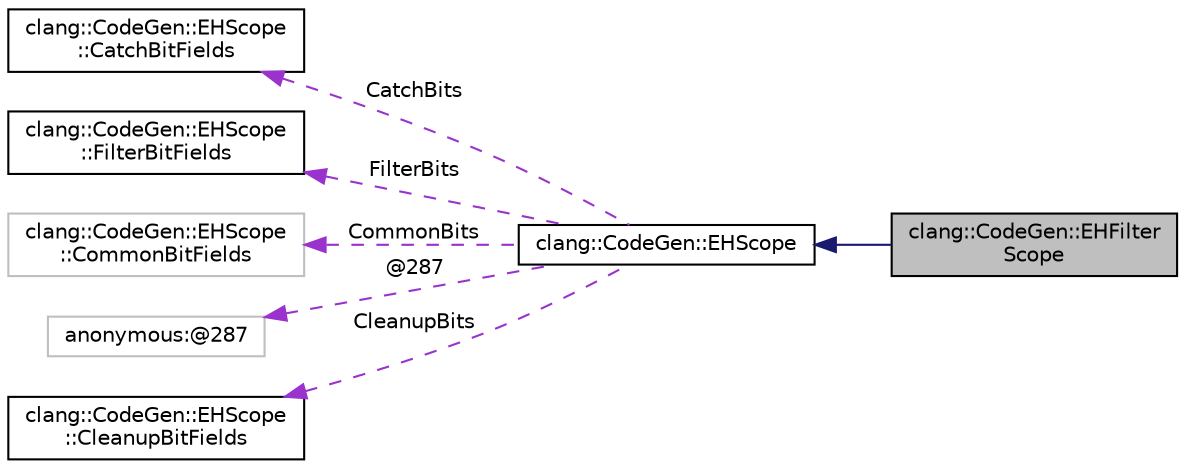 digraph "clang::CodeGen::EHFilterScope"
{
 // LATEX_PDF_SIZE
  bgcolor="transparent";
  edge [fontname="Helvetica",fontsize="10",labelfontname="Helvetica",labelfontsize="10"];
  node [fontname="Helvetica",fontsize="10",shape=record];
  rankdir="LR";
  Node1 [label="clang::CodeGen::EHFilter\lScope",height=0.2,width=0.4,color="black", fillcolor="grey75", style="filled", fontcolor="black",tooltip="An exceptions scope which filters exceptions thrown through it."];
  Node2 -> Node1 [dir="back",color="midnightblue",fontsize="10",style="solid",fontname="Helvetica"];
  Node2 [label="clang::CodeGen::EHScope",height=0.2,width=0.4,color="black",URL="$classclang_1_1CodeGen_1_1EHScope.html",tooltip="A protected scope for zero-cost EH handling."];
  Node3 -> Node2 [dir="back",color="darkorchid3",fontsize="10",style="dashed",label=" CatchBits" ,fontname="Helvetica"];
  Node3 [label="clang::CodeGen::EHScope\l::CatchBitFields",height=0.2,width=0.4,color="black",URL="$classclang_1_1CodeGen_1_1EHScope_1_1CatchBitFields.html",tooltip=" "];
  Node4 -> Node2 [dir="back",color="darkorchid3",fontsize="10",style="dashed",label=" FilterBits" ,fontname="Helvetica"];
  Node4 [label="clang::CodeGen::EHScope\l::FilterBitFields",height=0.2,width=0.4,color="black",URL="$classclang_1_1CodeGen_1_1EHScope_1_1FilterBitFields.html",tooltip=" "];
  Node5 -> Node2 [dir="back",color="darkorchid3",fontsize="10",style="dashed",label=" CommonBits" ,fontname="Helvetica"];
  Node5 [label="clang::CodeGen::EHScope\l::CommonBitFields",height=0.2,width=0.4,color="grey75",tooltip=" "];
  Node6 -> Node2 [dir="back",color="darkorchid3",fontsize="10",style="dashed",label=" @287" ,fontname="Helvetica"];
  Node6 [label="anonymous:@287",height=0.2,width=0.4,color="grey75",tooltip=" "];
  Node7 -> Node2 [dir="back",color="darkorchid3",fontsize="10",style="dashed",label=" CleanupBits" ,fontname="Helvetica"];
  Node7 [label="clang::CodeGen::EHScope\l::CleanupBitFields",height=0.2,width=0.4,color="black",URL="$classclang_1_1CodeGen_1_1EHScope_1_1CleanupBitFields.html",tooltip=" "];
}
